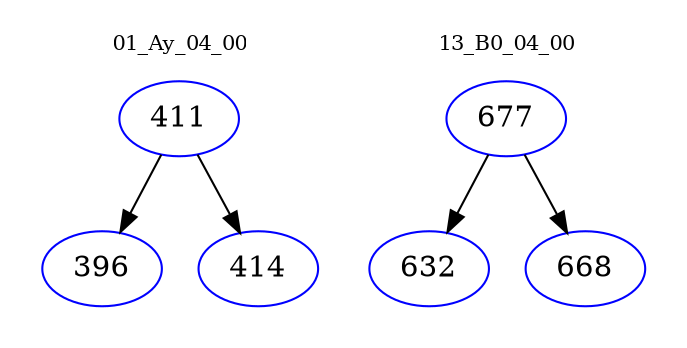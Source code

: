 digraph{
subgraph cluster_0 {
color = white
label = "01_Ay_04_00";
fontsize=10;
T0_411 [label="411", color="blue"]
T0_411 -> T0_396 [color="black"]
T0_396 [label="396", color="blue"]
T0_411 -> T0_414 [color="black"]
T0_414 [label="414", color="blue"]
}
subgraph cluster_1 {
color = white
label = "13_B0_04_00";
fontsize=10;
T1_677 [label="677", color="blue"]
T1_677 -> T1_632 [color="black"]
T1_632 [label="632", color="blue"]
T1_677 -> T1_668 [color="black"]
T1_668 [label="668", color="blue"]
}
}
